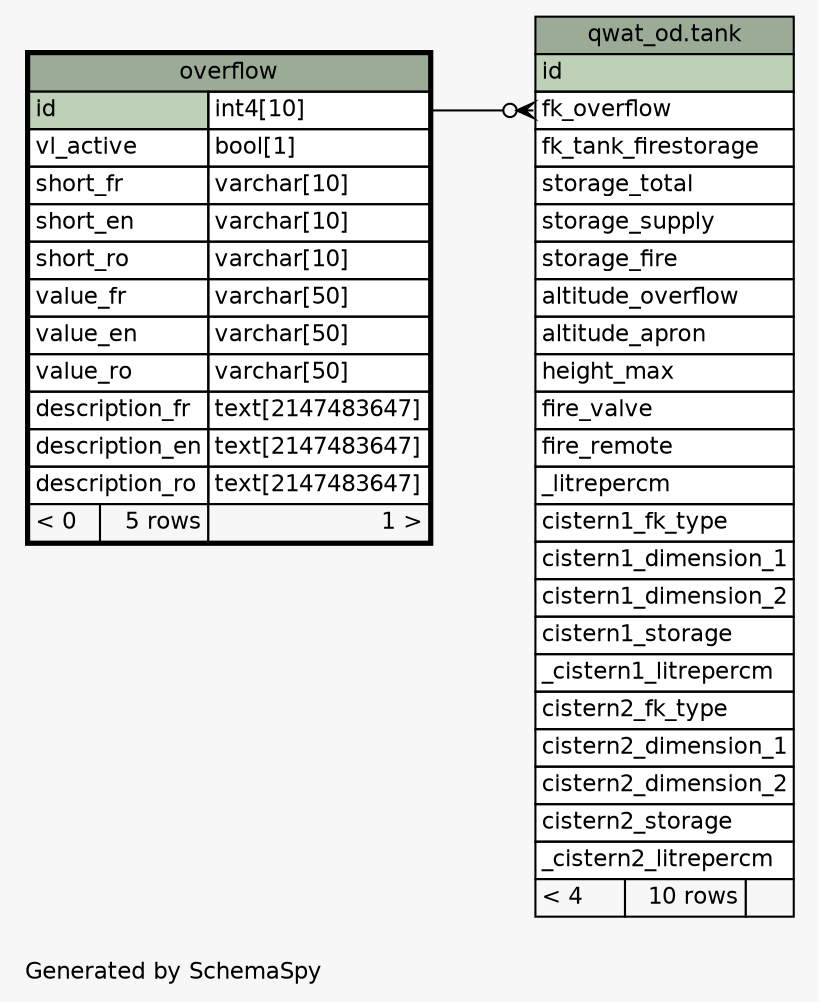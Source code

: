 // dot 2.38.0 on Linux 4.8.0-42-generic
// SchemaSpy rev 590
digraph "oneDegreeRelationshipsDiagram" {
  graph [
    rankdir="RL"
    bgcolor="#f7f7f7"
    label="\nGenerated by SchemaSpy"
    labeljust="l"
    nodesep="0.18"
    ranksep="0.46"
    fontname="Helvetica"
    fontsize="11"
  ];
  node [
    fontname="Helvetica"
    fontsize="11"
    shape="plaintext"
  ];
  edge [
    arrowsize="0.8"
  ];
  "qwat_od.tank":"fk_overflow":w -> "overflow":"id.type":e [arrowhead=none dir=back arrowtail=crowodot];
  "overflow" [
    label=<
    <TABLE BORDER="2" CELLBORDER="1" CELLSPACING="0" BGCOLOR="#ffffff">
      <TR><TD COLSPAN="3" BGCOLOR="#9bab96" ALIGN="CENTER">overflow</TD></TR>
      <TR><TD PORT="id" COLSPAN="2" BGCOLOR="#bed1b8" ALIGN="LEFT">id</TD><TD PORT="id.type" ALIGN="LEFT">int4[10]</TD></TR>
      <TR><TD PORT="vl_active" COLSPAN="2" ALIGN="LEFT">vl_active</TD><TD PORT="vl_active.type" ALIGN="LEFT">bool[1]</TD></TR>
      <TR><TD PORT="short_fr" COLSPAN="2" ALIGN="LEFT">short_fr</TD><TD PORT="short_fr.type" ALIGN="LEFT">varchar[10]</TD></TR>
      <TR><TD PORT="short_en" COLSPAN="2" ALIGN="LEFT">short_en</TD><TD PORT="short_en.type" ALIGN="LEFT">varchar[10]</TD></TR>
      <TR><TD PORT="short_ro" COLSPAN="2" ALIGN="LEFT">short_ro</TD><TD PORT="short_ro.type" ALIGN="LEFT">varchar[10]</TD></TR>
      <TR><TD PORT="value_fr" COLSPAN="2" ALIGN="LEFT">value_fr</TD><TD PORT="value_fr.type" ALIGN="LEFT">varchar[50]</TD></TR>
      <TR><TD PORT="value_en" COLSPAN="2" ALIGN="LEFT">value_en</TD><TD PORT="value_en.type" ALIGN="LEFT">varchar[50]</TD></TR>
      <TR><TD PORT="value_ro" COLSPAN="2" ALIGN="LEFT">value_ro</TD><TD PORT="value_ro.type" ALIGN="LEFT">varchar[50]</TD></TR>
      <TR><TD PORT="description_fr" COLSPAN="2" ALIGN="LEFT">description_fr</TD><TD PORT="description_fr.type" ALIGN="LEFT">text[2147483647]</TD></TR>
      <TR><TD PORT="description_en" COLSPAN="2" ALIGN="LEFT">description_en</TD><TD PORT="description_en.type" ALIGN="LEFT">text[2147483647]</TD></TR>
      <TR><TD PORT="description_ro" COLSPAN="2" ALIGN="LEFT">description_ro</TD><TD PORT="description_ro.type" ALIGN="LEFT">text[2147483647]</TD></TR>
      <TR><TD ALIGN="LEFT" BGCOLOR="#f7f7f7">&lt; 0</TD><TD ALIGN="RIGHT" BGCOLOR="#f7f7f7">5 rows</TD><TD ALIGN="RIGHT" BGCOLOR="#f7f7f7">1 &gt;</TD></TR>
    </TABLE>>
    URL="overflow.html"
    tooltip="overflow"
  ];
  "qwat_od.tank" [
    label=<
    <TABLE BORDER="0" CELLBORDER="1" CELLSPACING="0" BGCOLOR="#ffffff">
      <TR><TD COLSPAN="3" BGCOLOR="#9bab96" ALIGN="CENTER">qwat_od.tank</TD></TR>
      <TR><TD PORT="id" COLSPAN="3" BGCOLOR="#bed1b8" ALIGN="LEFT">id</TD></TR>
      <TR><TD PORT="fk_overflow" COLSPAN="3" ALIGN="LEFT">fk_overflow</TD></TR>
      <TR><TD PORT="fk_tank_firestorage" COLSPAN="3" ALIGN="LEFT">fk_tank_firestorage</TD></TR>
      <TR><TD PORT="storage_total" COLSPAN="3" ALIGN="LEFT">storage_total</TD></TR>
      <TR><TD PORT="storage_supply" COLSPAN="3" ALIGN="LEFT">storage_supply</TD></TR>
      <TR><TD PORT="storage_fire" COLSPAN="3" ALIGN="LEFT">storage_fire</TD></TR>
      <TR><TD PORT="altitude_overflow" COLSPAN="3" ALIGN="LEFT">altitude_overflow</TD></TR>
      <TR><TD PORT="altitude_apron" COLSPAN="3" ALIGN="LEFT">altitude_apron</TD></TR>
      <TR><TD PORT="height_max" COLSPAN="3" ALIGN="LEFT">height_max</TD></TR>
      <TR><TD PORT="fire_valve" COLSPAN="3" ALIGN="LEFT">fire_valve</TD></TR>
      <TR><TD PORT="fire_remote" COLSPAN="3" ALIGN="LEFT">fire_remote</TD></TR>
      <TR><TD PORT="_litrepercm" COLSPAN="3" ALIGN="LEFT">_litrepercm</TD></TR>
      <TR><TD PORT="cistern1_fk_type" COLSPAN="3" ALIGN="LEFT">cistern1_fk_type</TD></TR>
      <TR><TD PORT="cistern1_dimension_1" COLSPAN="3" ALIGN="LEFT">cistern1_dimension_1</TD></TR>
      <TR><TD PORT="cistern1_dimension_2" COLSPAN="3" ALIGN="LEFT">cistern1_dimension_2</TD></TR>
      <TR><TD PORT="cistern1_storage" COLSPAN="3" ALIGN="LEFT">cistern1_storage</TD></TR>
      <TR><TD PORT="_cistern1_litrepercm" COLSPAN="3" ALIGN="LEFT">_cistern1_litrepercm</TD></TR>
      <TR><TD PORT="cistern2_fk_type" COLSPAN="3" ALIGN="LEFT">cistern2_fk_type</TD></TR>
      <TR><TD PORT="cistern2_dimension_1" COLSPAN="3" ALIGN="LEFT">cistern2_dimension_1</TD></TR>
      <TR><TD PORT="cistern2_dimension_2" COLSPAN="3" ALIGN="LEFT">cistern2_dimension_2</TD></TR>
      <TR><TD PORT="cistern2_storage" COLSPAN="3" ALIGN="LEFT">cistern2_storage</TD></TR>
      <TR><TD PORT="_cistern2_litrepercm" COLSPAN="3" ALIGN="LEFT">_cistern2_litrepercm</TD></TR>
      <TR><TD ALIGN="LEFT" BGCOLOR="#f7f7f7">&lt; 4</TD><TD ALIGN="RIGHT" BGCOLOR="#f7f7f7">10 rows</TD><TD ALIGN="RIGHT" BGCOLOR="#f7f7f7">  </TD></TR>
    </TABLE>>
    URL="../../qwat_od/tables/tank.html"
    tooltip="qwat_od.tank"
  ];
}
